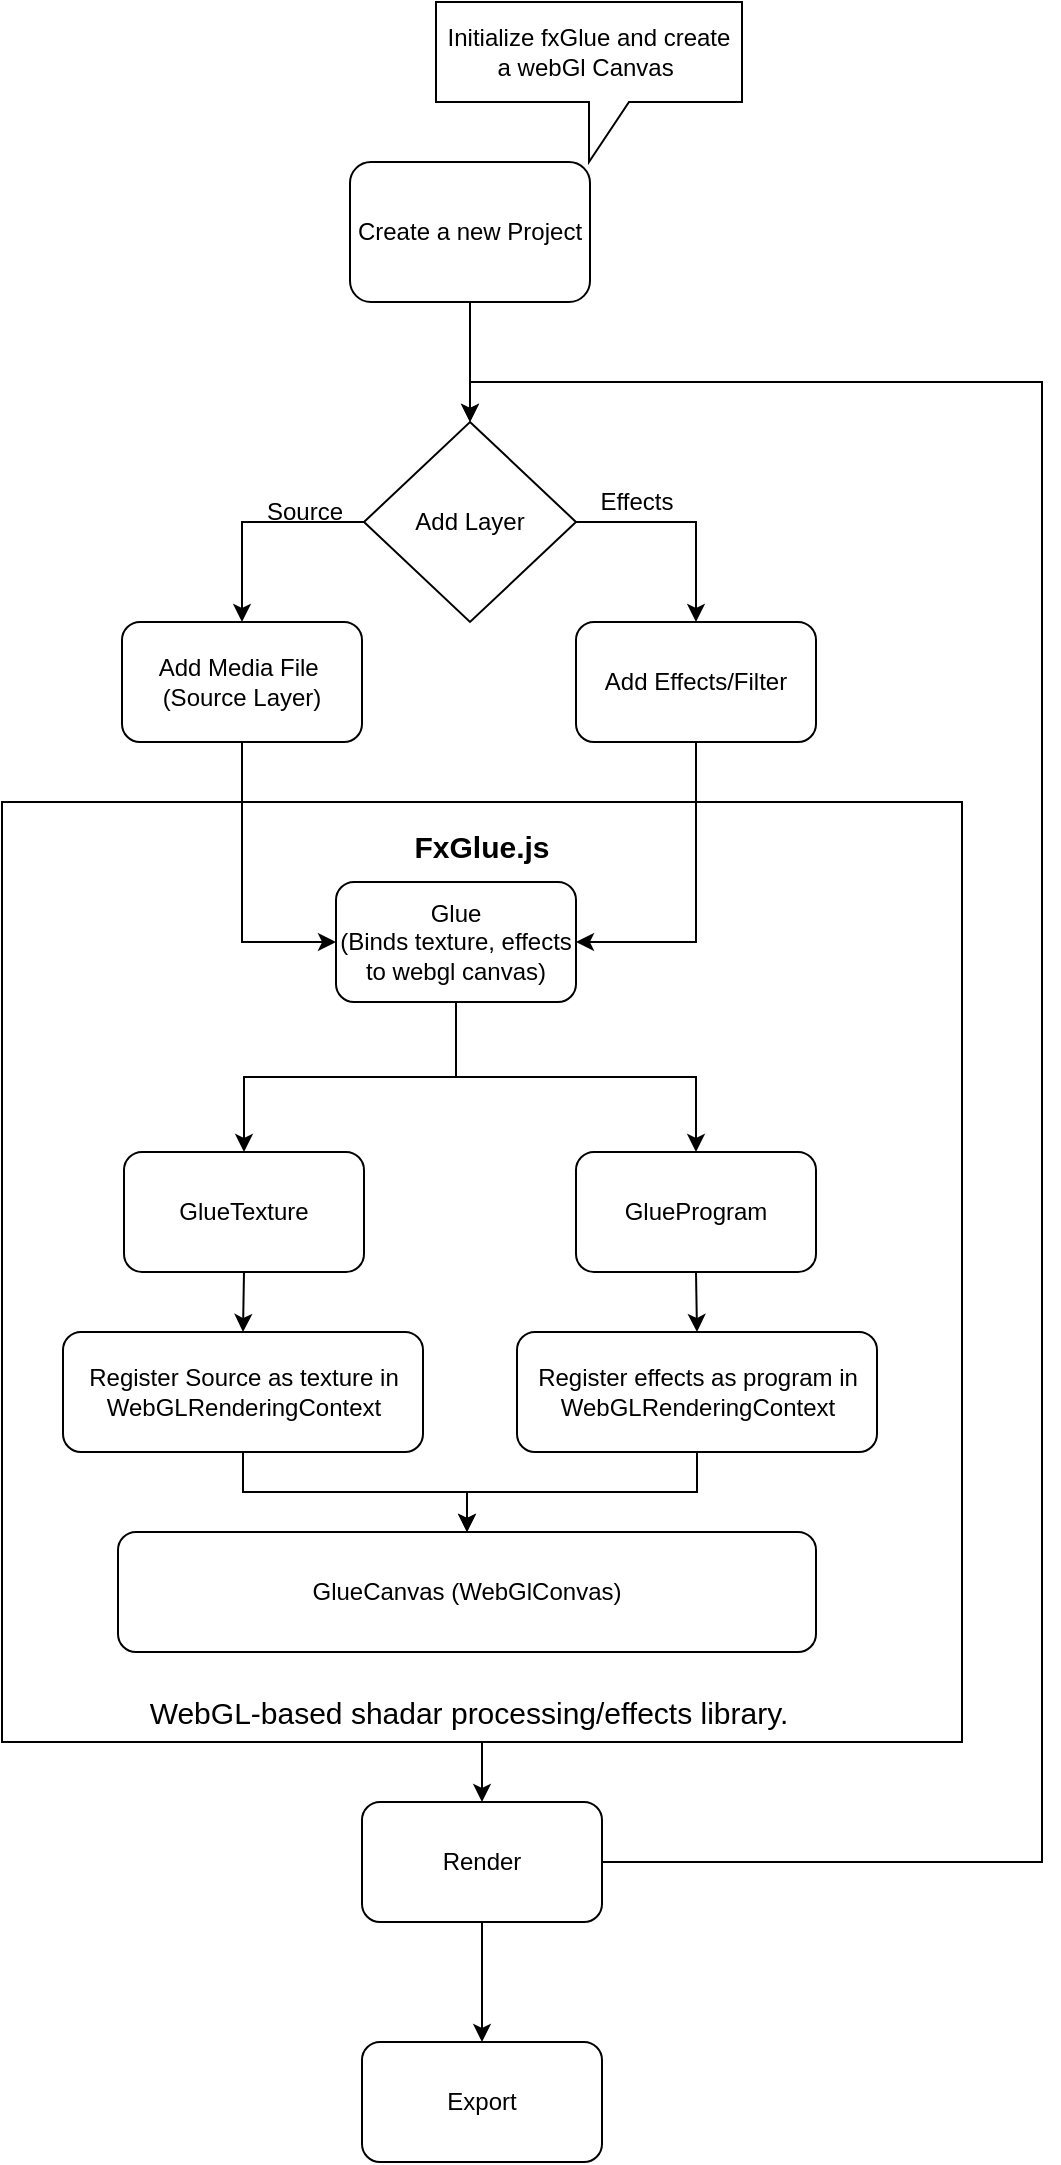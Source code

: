 <mxfile version="20.8.5" type="github">
  <diagram id="C5RBs43oDa-KdzZeNtuy" name="Page-1">
    <mxGraphModel dx="1434" dy="1925" grid="1" gridSize="10" guides="1" tooltips="1" connect="1" arrows="1" fold="1" page="1" pageScale="1" pageWidth="827" pageHeight="1169" math="0" shadow="0">
      <root>
        <mxCell id="WIyWlLk6GJQsqaUBKTNV-0" />
        <mxCell id="WIyWlLk6GJQsqaUBKTNV-1" parent="WIyWlLk6GJQsqaUBKTNV-0" />
        <mxCell id="JSDUIZoFdhttjqrRhheN-36" style="edgeStyle=orthogonalEdgeStyle;rounded=0;orthogonalLoop=1;jettySize=auto;html=1;exitX=0.5;exitY=1;exitDx=0;exitDy=0;fontSize=15;" edge="1" parent="WIyWlLk6GJQsqaUBKTNV-1" source="JSDUIZoFdhttjqrRhheN-16" target="JSDUIZoFdhttjqrRhheN-35">
          <mxGeometry relative="1" as="geometry" />
        </mxCell>
        <mxCell id="JSDUIZoFdhttjqrRhheN-16" value="&lt;b&gt;&lt;font style=&quot;font-size: 15px;&quot;&gt;FxGlue.js&lt;/font&gt;&lt;/b&gt;" style="rounded=0;whiteSpace=wrap;html=1;verticalAlign=top;spacingTop=7;" vertex="1" parent="WIyWlLk6GJQsqaUBKTNV-1">
          <mxGeometry x="120" y="280" width="480" height="470" as="geometry" />
        </mxCell>
        <mxCell id="JSDUIZoFdhttjqrRhheN-13" style="edgeStyle=orthogonalEdgeStyle;rounded=0;orthogonalLoop=1;jettySize=auto;html=1;exitX=0.5;exitY=1;exitDx=0;exitDy=0;entryX=0.5;entryY=0;entryDx=0;entryDy=0;" edge="1" parent="WIyWlLk6GJQsqaUBKTNV-1" source="JSDUIZoFdhttjqrRhheN-0" target="JSDUIZoFdhttjqrRhheN-10">
          <mxGeometry relative="1" as="geometry" />
        </mxCell>
        <mxCell id="JSDUIZoFdhttjqrRhheN-0" value="Create a new Project" style="rounded=1;whiteSpace=wrap;html=1;" vertex="1" parent="WIyWlLk6GJQsqaUBKTNV-1">
          <mxGeometry x="294" y="-40" width="120" height="70" as="geometry" />
        </mxCell>
        <mxCell id="JSDUIZoFdhttjqrRhheN-33" style="edgeStyle=orthogonalEdgeStyle;rounded=0;orthogonalLoop=1;jettySize=auto;html=1;exitX=0.5;exitY=1;exitDx=0;exitDy=0;entryX=0;entryY=0.5;entryDx=0;entryDy=0;fontSize=15;" edge="1" parent="WIyWlLk6GJQsqaUBKTNV-1" source="JSDUIZoFdhttjqrRhheN-4" target="JSDUIZoFdhttjqrRhheN-25">
          <mxGeometry relative="1" as="geometry" />
        </mxCell>
        <mxCell id="JSDUIZoFdhttjqrRhheN-4" value="Add Media File&amp;nbsp;&lt;br&gt;(Source Layer)" style="whiteSpace=wrap;html=1;rounded=1;" vertex="1" parent="WIyWlLk6GJQsqaUBKTNV-1">
          <mxGeometry x="180" y="190" width="120" height="60" as="geometry" />
        </mxCell>
        <mxCell id="JSDUIZoFdhttjqrRhheN-34" style="edgeStyle=orthogonalEdgeStyle;rounded=0;orthogonalLoop=1;jettySize=auto;html=1;exitX=0.5;exitY=1;exitDx=0;exitDy=0;entryX=1;entryY=0.5;entryDx=0;entryDy=0;fontSize=15;" edge="1" parent="WIyWlLk6GJQsqaUBKTNV-1" source="JSDUIZoFdhttjqrRhheN-6" target="JSDUIZoFdhttjqrRhheN-25">
          <mxGeometry relative="1" as="geometry" />
        </mxCell>
        <mxCell id="JSDUIZoFdhttjqrRhheN-6" value="Add Effects/Filter" style="whiteSpace=wrap;html=1;rounded=1;" vertex="1" parent="WIyWlLk6GJQsqaUBKTNV-1">
          <mxGeometry x="407" y="190" width="120" height="60" as="geometry" />
        </mxCell>
        <mxCell id="JSDUIZoFdhttjqrRhheN-11" style="edgeStyle=orthogonalEdgeStyle;rounded=0;orthogonalLoop=1;jettySize=auto;html=1;entryX=0.5;entryY=0;entryDx=0;entryDy=0;" edge="1" parent="WIyWlLk6GJQsqaUBKTNV-1" source="JSDUIZoFdhttjqrRhheN-10" target="JSDUIZoFdhttjqrRhheN-4">
          <mxGeometry relative="1" as="geometry" />
        </mxCell>
        <mxCell id="JSDUIZoFdhttjqrRhheN-12" style="edgeStyle=orthogonalEdgeStyle;rounded=0;orthogonalLoop=1;jettySize=auto;html=1;exitX=1;exitY=0.5;exitDx=0;exitDy=0;entryX=0.5;entryY=0;entryDx=0;entryDy=0;" edge="1" parent="WIyWlLk6GJQsqaUBKTNV-1" source="JSDUIZoFdhttjqrRhheN-10" target="JSDUIZoFdhttjqrRhheN-6">
          <mxGeometry relative="1" as="geometry" />
        </mxCell>
        <mxCell id="JSDUIZoFdhttjqrRhheN-10" value="Add Layer" style="rhombus;whiteSpace=wrap;html=1;" vertex="1" parent="WIyWlLk6GJQsqaUBKTNV-1">
          <mxGeometry x="301" y="90" width="106" height="100" as="geometry" />
        </mxCell>
        <mxCell id="JSDUIZoFdhttjqrRhheN-14" value="Source" style="text;html=1;align=center;verticalAlign=middle;resizable=0;points=[];autosize=1;strokeColor=none;fillColor=none;" vertex="1" parent="WIyWlLk6GJQsqaUBKTNV-1">
          <mxGeometry x="241" y="120" width="60" height="30" as="geometry" />
        </mxCell>
        <mxCell id="JSDUIZoFdhttjqrRhheN-15" value="Effects" style="text;html=1;align=center;verticalAlign=middle;resizable=0;points=[];autosize=1;strokeColor=none;fillColor=none;" vertex="1" parent="WIyWlLk6GJQsqaUBKTNV-1">
          <mxGeometry x="407" y="115" width="60" height="30" as="geometry" />
        </mxCell>
        <mxCell id="JSDUIZoFdhttjqrRhheN-18" value="Initialize fxGlue and create a webGl Canvas&amp;nbsp;" style="shape=callout;whiteSpace=wrap;html=1;perimeter=calloutPerimeter;" vertex="1" parent="WIyWlLk6GJQsqaUBKTNV-1">
          <mxGeometry x="337" y="-120" width="153" height="80" as="geometry" />
        </mxCell>
        <mxCell id="JSDUIZoFdhttjqrRhheN-31" style="edgeStyle=orthogonalEdgeStyle;rounded=0;orthogonalLoop=1;jettySize=auto;html=1;exitX=0.5;exitY=1;exitDx=0;exitDy=0;" edge="1" parent="WIyWlLk6GJQsqaUBKTNV-1" source="JSDUIZoFdhttjqrRhheN-19" target="JSDUIZoFdhttjqrRhheN-24">
          <mxGeometry relative="1" as="geometry" />
        </mxCell>
        <mxCell id="JSDUIZoFdhttjqrRhheN-19" value="Register Source as texture in WebGLRenderingContext" style="rounded=1;whiteSpace=wrap;html=1;" vertex="1" parent="WIyWlLk6GJQsqaUBKTNV-1">
          <mxGeometry x="150.5" y="545" width="180" height="60" as="geometry" />
        </mxCell>
        <mxCell id="JSDUIZoFdhttjqrRhheN-32" style="edgeStyle=orthogonalEdgeStyle;rounded=0;orthogonalLoop=1;jettySize=auto;html=1;exitX=0.5;exitY=1;exitDx=0;exitDy=0;" edge="1" parent="WIyWlLk6GJQsqaUBKTNV-1" source="JSDUIZoFdhttjqrRhheN-20" target="JSDUIZoFdhttjqrRhheN-24">
          <mxGeometry relative="1" as="geometry" />
        </mxCell>
        <mxCell id="JSDUIZoFdhttjqrRhheN-20" value="Register effects as program in WebGLRenderingContext" style="rounded=1;whiteSpace=wrap;html=1;" vertex="1" parent="WIyWlLk6GJQsqaUBKTNV-1">
          <mxGeometry x="377.5" y="545" width="180" height="60" as="geometry" />
        </mxCell>
        <mxCell id="JSDUIZoFdhttjqrRhheN-29" style="edgeStyle=orthogonalEdgeStyle;rounded=0;orthogonalLoop=1;jettySize=auto;html=1;exitX=0.5;exitY=1;exitDx=0;exitDy=0;entryX=0.5;entryY=0;entryDx=0;entryDy=0;" edge="1" parent="WIyWlLk6GJQsqaUBKTNV-1" source="JSDUIZoFdhttjqrRhheN-21" target="JSDUIZoFdhttjqrRhheN-19">
          <mxGeometry relative="1" as="geometry" />
        </mxCell>
        <mxCell id="JSDUIZoFdhttjqrRhheN-21" value="GlueTexture" style="rounded=1;whiteSpace=wrap;html=1;" vertex="1" parent="WIyWlLk6GJQsqaUBKTNV-1">
          <mxGeometry x="181" y="455" width="120" height="60" as="geometry" />
        </mxCell>
        <mxCell id="JSDUIZoFdhttjqrRhheN-30" style="edgeStyle=orthogonalEdgeStyle;rounded=0;orthogonalLoop=1;jettySize=auto;html=1;exitX=0.5;exitY=1;exitDx=0;exitDy=0;entryX=0.5;entryY=0;entryDx=0;entryDy=0;" edge="1" parent="WIyWlLk6GJQsqaUBKTNV-1" source="JSDUIZoFdhttjqrRhheN-22" target="JSDUIZoFdhttjqrRhheN-20">
          <mxGeometry relative="1" as="geometry" />
        </mxCell>
        <mxCell id="JSDUIZoFdhttjqrRhheN-22" value="GlueProgram" style="rounded=1;whiteSpace=wrap;html=1;" vertex="1" parent="WIyWlLk6GJQsqaUBKTNV-1">
          <mxGeometry x="407" y="455" width="120" height="60" as="geometry" />
        </mxCell>
        <mxCell id="JSDUIZoFdhttjqrRhheN-24" value="GlueCanvas (WebGlConvas)" style="rounded=1;whiteSpace=wrap;html=1;" vertex="1" parent="WIyWlLk6GJQsqaUBKTNV-1">
          <mxGeometry x="178" y="645" width="349" height="60" as="geometry" />
        </mxCell>
        <mxCell id="JSDUIZoFdhttjqrRhheN-27" style="edgeStyle=orthogonalEdgeStyle;rounded=0;orthogonalLoop=1;jettySize=auto;html=1;exitX=0.5;exitY=1;exitDx=0;exitDy=0;" edge="1" parent="WIyWlLk6GJQsqaUBKTNV-1" source="JSDUIZoFdhttjqrRhheN-25" target="JSDUIZoFdhttjqrRhheN-21">
          <mxGeometry relative="1" as="geometry" />
        </mxCell>
        <mxCell id="JSDUIZoFdhttjqrRhheN-28" style="edgeStyle=orthogonalEdgeStyle;rounded=0;orthogonalLoop=1;jettySize=auto;html=1;exitX=0.5;exitY=1;exitDx=0;exitDy=0;" edge="1" parent="WIyWlLk6GJQsqaUBKTNV-1" source="JSDUIZoFdhttjqrRhheN-25" target="JSDUIZoFdhttjqrRhheN-22">
          <mxGeometry relative="1" as="geometry" />
        </mxCell>
        <mxCell id="JSDUIZoFdhttjqrRhheN-25" value="Glue&lt;br&gt;(Binds texture, effects to webgl canvas)" style="rounded=1;whiteSpace=wrap;html=1;" vertex="1" parent="WIyWlLk6GJQsqaUBKTNV-1">
          <mxGeometry x="287" y="320" width="120" height="60" as="geometry" />
        </mxCell>
        <mxCell id="JSDUIZoFdhttjqrRhheN-38" style="edgeStyle=orthogonalEdgeStyle;rounded=0;orthogonalLoop=1;jettySize=auto;html=1;exitX=0.5;exitY=1;exitDx=0;exitDy=0;fontSize=15;" edge="1" parent="WIyWlLk6GJQsqaUBKTNV-1" source="JSDUIZoFdhttjqrRhheN-35" target="JSDUIZoFdhttjqrRhheN-37">
          <mxGeometry relative="1" as="geometry" />
        </mxCell>
        <mxCell id="JSDUIZoFdhttjqrRhheN-40" style="edgeStyle=orthogonalEdgeStyle;rounded=0;orthogonalLoop=1;jettySize=auto;html=1;exitX=0;exitY=0.5;exitDx=0;exitDy=0;entryX=0.5;entryY=0;entryDx=0;entryDy=0;fontSize=15;" edge="1" parent="WIyWlLk6GJQsqaUBKTNV-1" source="JSDUIZoFdhttjqrRhheN-35" target="JSDUIZoFdhttjqrRhheN-10">
          <mxGeometry relative="1" as="geometry">
            <Array as="points">
              <mxPoint x="640" y="810" />
              <mxPoint x="640" y="70" />
              <mxPoint x="354" y="70" />
            </Array>
          </mxGeometry>
        </mxCell>
        <mxCell id="JSDUIZoFdhttjqrRhheN-35" value="Render" style="rounded=1;whiteSpace=wrap;html=1;" vertex="1" parent="WIyWlLk6GJQsqaUBKTNV-1">
          <mxGeometry x="300" y="780" width="120" height="60" as="geometry" />
        </mxCell>
        <mxCell id="JSDUIZoFdhttjqrRhheN-37" value="Export" style="rounded=1;whiteSpace=wrap;html=1;" vertex="1" parent="WIyWlLk6GJQsqaUBKTNV-1">
          <mxGeometry x="300" y="900" width="120" height="60" as="geometry" />
        </mxCell>
        <mxCell id="JSDUIZoFdhttjqrRhheN-39" value="WebGL-based shadar processing/effects library." style="text;html=1;align=center;verticalAlign=middle;resizable=0;points=[];autosize=1;strokeColor=none;fillColor=none;fontSize=15;" vertex="1" parent="WIyWlLk6GJQsqaUBKTNV-1">
          <mxGeometry x="182.5" y="720" width="340" height="30" as="geometry" />
        </mxCell>
      </root>
    </mxGraphModel>
  </diagram>
</mxfile>
